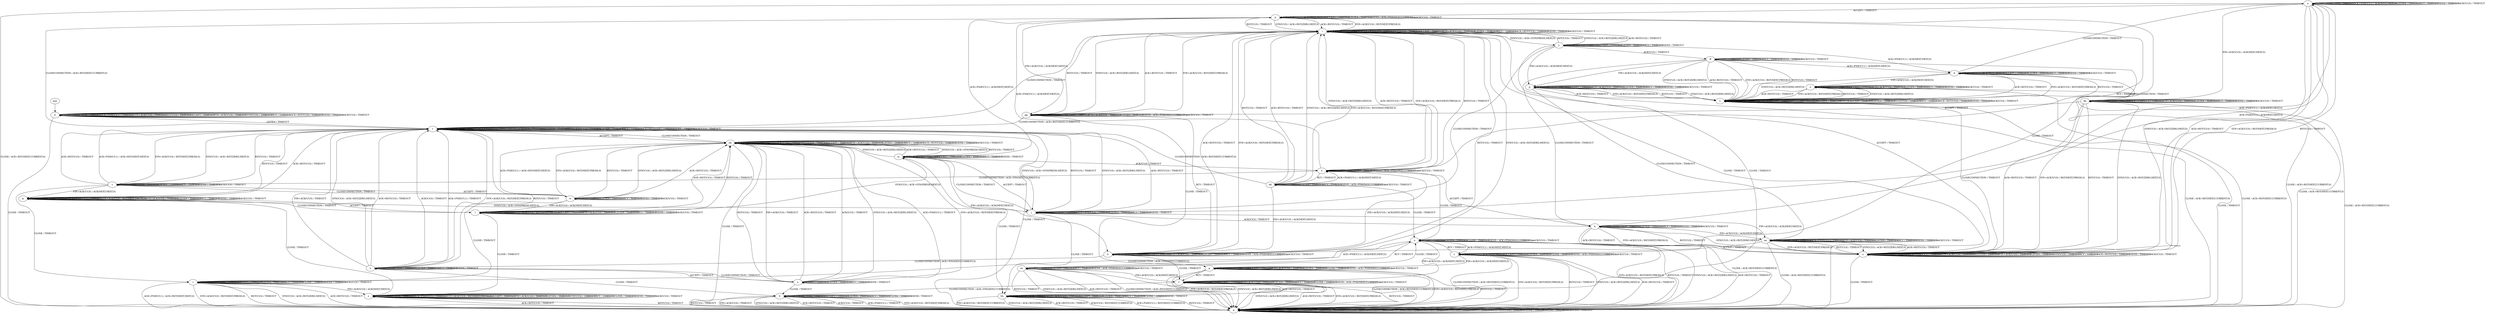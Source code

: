 digraph "" {
	graph ["Incoming time"=0.3940773010253906,
		"Outgoing time"=0.42550230026245117,
		Output="{'States': 39, 'Transitions': 495, 'Filename': '../results/tcp_rerun/TCP_Windows8_Server-TCP_Windows8_Server-2.dot'}",
		Reference="{'States': 39, 'Transitions': 495, 'Filename': '../subjects/tcp/TCP_Windows8_Server.dot'}",
		Solver=yices,
		Updated="{'States': 39, 'Transitions': 495, 'Filename': '../subjects/tcp/TCP_Windows8_Server.dot'}",
		"f-measure"=1.0,
		precision=1.0,
		recall=1.0
	];
	a -> a	[key=0,
		label="CLOSECONNECTION / TIMEOUT"];
	a -> a	[key=1,
		label="ACK+PSH(V,V,1) / ACK(NEXT,NEXT,0)"];
	a -> a	[key=2,
		label="LISTEN / TIMEOUT"];
	a -> a	[key=3,
		label="RCV / TIMEOUT"];
	a -> a	[key=4,
		label="SEND / TIMEOUT"];
	a -> a	[key=5,
		label="ACK(V,V,0) / TIMEOUT"];
	a -> p	[key=0,
		label="ACCEPT / TIMEOUT"];
	a -> q	[key=0,
		label="CLOSE / ACK+RST(NEXT,CURRENT,0)"];
	a -> x	[key=0,
		label="SYN+ACK(V,V,0) / RST(NEXT,FRESH,0)"];
	a -> x	[key=1,
		label="RST(V,V,0) / TIMEOUT"];
	a -> x	[key=2,
		label="SYN(V,V,0) / ACK+RST(ZERO,NEXT,0)"];
	a -> x	[key=3,
		label="ACK+RST(V,V,0) / TIMEOUT"];
	a -> kk	[key=0,
		label="FIN+ACK(V,V,0) / ACK(NEXT,NEXT,0)"];
	b -> b	[key=0,
		label="ACK+PSH(V,V,1) / TIMEOUT"];
	b -> b	[key=1,
		label="ACCEPT / TIMEOUT"];
	b -> b	[key=2,
		label="FIN+ACK(V,V,0) / TIMEOUT"];
	b -> b	[key=3,
		label="LISTEN / TIMEOUT"];
	b -> b	[key=4,
		label="RCV / TIMEOUT"];
	b -> b	[key=5,
		label="SEND / ACK+PSH(NEXT,CURRENT,1)"];
	b -> b	[key=6,
		label="ACK(V,V,0) / TIMEOUT"];
	b -> f	[key=0,
		label="CLOSE / TIMEOUT"];
	b -> i	[key=0,
		label="SYN+ACK(V,V,0) / RST(NEXT,FRESH,0)"];
	b -> i	[key=1,
		label="RST(V,V,0) / TIMEOUT"];
	b -> i	[key=2,
		label="SYN(V,V,0) / ACK+RST(ZERO,NEXT,0)"];
	b -> i	[key=3,
		label="ACK+RST(V,V,0) / TIMEOUT"];
	b -> n	[key=0,
		label="CLOSECONNECTION / ACK+FIN(NEXT,CURRENT,0)"];
	c -> c	[key=0,
		label="CLOSECONNECTION / TIMEOUT"];
	c -> c	[key=1,
		label="LISTEN / TIMEOUT"];
	c -> c	[key=2,
		label="RCV / TIMEOUT"];
	c -> c	[key=3,
		label="SEND / TIMEOUT"];
	c -> c	[key=4,
		label="ACK(V,V,0) / TIMEOUT"];
	c -> m	[key=0,
		label="FIN+ACK(V,V,0) / ACK(NEXT,NEXT,0)"];
	c -> r	[key=0,
		label="CLOSE / TIMEOUT"];
	c -> t	[key=0,
		label="ACK+PSH(V,V,1) / ACK+RST(NEXT,NEXT,0)"];
	c -> t	[key=1,
		label="SYN+ACK(V,V,0) / RST(NEXT,FRESH,0)"];
	c -> t	[key=2,
		label="RST(V,V,0) / TIMEOUT"];
	c -> t	[key=3,
		label="SYN(V,V,0) / ACK+RST(ZERO,NEXT,0)"];
	c -> t	[key=4,
		label="ACK+RST(V,V,0) / TIMEOUT"];
	c -> w	[key=0,
		label="ACCEPT / TIMEOUT"];
	d -> a	[key=0,
		label="CLOSECONNECTION / TIMEOUT"];
	d -> d	[key=0,
		label="ACK+PSH(V,V,1) / ACK(NEXT,NEXT,0)"];
	d -> d	[key=1,
		label="ACCEPT / TIMEOUT"];
	d -> d	[key=2,
		label="LISTEN / TIMEOUT"];
	d -> d	[key=3,
		label="RCV / TIMEOUT"];
	d -> d	[key=4,
		label="SEND / TIMEOUT"];
	d -> d	[key=5,
		label="ACK(V,V,0) / TIMEOUT"];
	d -> o	[key=0,
		label="FIN+ACK(V,V,0) / ACK(NEXT,NEXT,0)"];
	d -> q	[key=0,
		label="CLOSE / ACK+RST(NEXT,CURRENT,0)"];
	d -> s	[key=0,
		label="SYN+ACK(V,V,0) / RST(NEXT,FRESH,0)"];
	d -> s	[key=1,
		label="RST(V,V,0) / TIMEOUT"];
	d -> s	[key=2,
		label="SYN(V,V,0) / ACK+RST(ZERO,NEXT,0)"];
	d -> s	[key=3,
		label="ACK+RST(V,V,0) / TIMEOUT"];
	e -> e	[key=0,
		label="ACCEPT / TIMEOUT"];
	e -> e	[key=1,
		label="LISTEN / TIMEOUT"];
	e -> e	[key=2,
		label="RCV / TIMEOUT"];
	e -> e	[key=3,
		label="SEND / TIMEOUT"];
	e -> n	[key=0,
		label="CLOSECONNECTION / TIMEOUT"];
	e -> bb	[key=0,
		label="ACK+PSH(V,V,1) / TIMEOUT"];
	e -> bb	[key=1,
		label="SYN+ACK(V,V,0) / RST(NEXT,FRESH,0)"];
	e -> bb	[key=2,
		label="RST(V,V,0) / TIMEOUT"];
	e -> bb	[key=3,
		label="FIN+ACK(V,V,0) / TIMEOUT"];
	e -> bb	[key=4,
		label="SYN(V,V,0) / ACK+RST(ZERO,NEXT,0)"];
	e -> bb	[key=5,
		label="ACK+RST(V,V,0) / TIMEOUT"];
	e -> bb	[key=6,
		label="ACK(V,V,0) / TIMEOUT"];
	e -> ll	[key=0,
		label="CLOSE / TIMEOUT"];
	f -> f	[key=0,
		label="ACK+PSH(V,V,1) / TIMEOUT"];
	f -> f	[key=1,
		label="ACCEPT / TIMEOUT"];
	f -> f	[key=2,
		label="FIN+ACK(V,V,0) / TIMEOUT"];
	f -> f	[key=3,
		label="LISTEN / TIMEOUT"];
	f -> f	[key=4,
		label="RCV / TIMEOUT"];
	f -> f	[key=5,
		label="CLOSE / TIMEOUT"];
	f -> f	[key=6,
		label="SEND / ACK+PSH(NEXT,CURRENT,1)"];
	f -> f	[key=7,
		label="ACK(V,V,0) / TIMEOUT"];
	f -> q	[key=0,
		label="SYN+ACK(V,V,0) / RST(NEXT,FRESH,0)"];
	f -> q	[key=1,
		label="RST(V,V,0) / TIMEOUT"];
	f -> q	[key=2,
		label="SYN(V,V,0) / ACK+RST(ZERO,NEXT,0)"];
	f -> q	[key=3,
		label="ACK+RST(V,V,0) / TIMEOUT"];
	f -> ll	[key=0,
		label="CLOSECONNECTION / ACK+FIN(NEXT,CURRENT,0)"];
	g -> f	[key=0,
		label="RCV / TIMEOUT"];
	g -> g	[key=0,
		label="ACK+PSH(V,V,1) / TIMEOUT"];
	g -> g	[key=1,
		label="ACCEPT / TIMEOUT"];
	g -> g	[key=2,
		label="FIN+ACK(V,V,0) / TIMEOUT"];
	g -> g	[key=3,
		label="LISTEN / TIMEOUT"];
	g -> g	[key=4,
		label="CLOSE / TIMEOUT"];
	g -> g	[key=5,
		label="SEND / ACK+PSH(NEXT,CURRENT,1)"];
	g -> g	[key=6,
		label="ACK(V,V,0) / TIMEOUT"];
	g -> q	[key=0,
		label="CLOSECONNECTION / ACK+RST(NEXT,CURRENT,0)"];
	g -> q	[key=1,
		label="SYN+ACK(V,V,0) / RST(NEXT,FRESH,0)"];
	g -> q	[key=2,
		label="RST(V,V,0) / TIMEOUT"];
	g -> q	[key=3,
		label="SYN(V,V,0) / ACK+RST(ZERO,NEXT,0)"];
	g -> q	[key=4,
		label="ACK+RST(V,V,0) / TIMEOUT"];
	h -> h	[key=0,
		label="CLOSECONNECTION / TIMEOUT"];
	h -> h	[key=1,
		label="ACK+PSH(V,V,1) / TIMEOUT"];
	h -> h	[key=2,
		label="SYN+ACK(V,V,0) / TIMEOUT"];
	h -> h	[key=3,
		label="RST(V,V,0) / TIMEOUT"];
	h -> h	[key=4,
		label="ACCEPT / TIMEOUT"];
	h -> h	[key=5,
		label="FIN+ACK(V,V,0) / TIMEOUT"];
	h -> h	[key=6,
		label="SYN(V,V,0) / TIMEOUT"];
	h -> h	[key=7,
		label="RCV / TIMEOUT"];
	h -> h	[key=8,
		label="ACK+RST(V,V,0) / TIMEOUT"];
	h -> h	[key=9,
		label="SEND / TIMEOUT"];
	h -> h	[key=10,
		label="ACK(V,V,0) / TIMEOUT"];
	h -> q	[key=0,
		label="CLOSE / TIMEOUT"];
	h -> t	[key=0,
		label="LISTEN / TIMEOUT"];
	i -> i	[key=0,
		label="ACK+PSH(V,V,1) / TIMEOUT"];
	i -> i	[key=1,
		label="SYN+ACK(V,V,0) / TIMEOUT"];
	i -> i	[key=2,
		label="RST(V,V,0) / TIMEOUT"];
	i -> i	[key=3,
		label="ACCEPT / TIMEOUT"];
	i -> i	[key=4,
		label="FIN+ACK(V,V,0) / TIMEOUT"];
	i -> i	[key=5,
		label="LISTEN / TIMEOUT"];
	i -> i	[key=6,
		label="RCV / TIMEOUT"];
	i -> i	[key=7,
		label="ACK+RST(V,V,0) / TIMEOUT"];
	i -> i	[key=8,
		label="SEND / TIMEOUT"];
	i -> i	[key=9,
		label="ACK(V,V,0) / TIMEOUT"];
	i -> q	[key=0,
		label="CLOSE / TIMEOUT"];
	i -> t	[key=0,
		label="CLOSECONNECTION / TIMEOUT"];
	i -> y	[key=0,
		label="SYN(V,V,0) / ACK+SYN(FRESH,NEXT,0)"];
	j -> a	[key=0,
		label="ACK+PSH(V,V,1) / ACK(NEXT,NEXT,0)"];
	j -> j	[key=0,
		label="CLOSECONNECTION / TIMEOUT"];
	j -> j	[key=1,
		label="SYN+ACK(V,V,0) / TIMEOUT"];
	j -> j	[key=2,
		label="LISTEN / TIMEOUT"];
	j -> j	[key=3,
		label="RCV / TIMEOUT"];
	j -> j	[key=4,
		label="SEND / TIMEOUT"];
	j -> k	[key=0,
		label="ACK(V,V,0) / TIMEOUT"];
	j -> t	[key=0,
		label="RST(V,V,0) / TIMEOUT"];
	j -> t	[key=1,
		label="SYN(V,V,0) / ACK+RST(ZERO,NEXT,0)"];
	j -> t	[key=2,
		label="ACK+RST(V,V,0) / TIMEOUT"];
	j -> aa	[key=0,
		label="FIN+ACK(V,V,0) / ACK(NEXT,NEXT,0)"];
	j -> cc	[key=0,
		label="ACCEPT / TIMEOUT"];
	j -> hh	[key=0,
		label="CLOSE / TIMEOUT"];
	k -> a	[key=0,
		label="ACK+PSH(V,V,1) / ACK(NEXT,NEXT,0)"];
	k -> k	[key=0,
		label="CLOSECONNECTION / TIMEOUT"];
	k -> k	[key=1,
		label="LISTEN / TIMEOUT"];
	k -> k	[key=2,
		label="RCV / TIMEOUT"];
	k -> k	[key=3,
		label="SEND / TIMEOUT"];
	k -> k	[key=4,
		label="ACK(V,V,0) / TIMEOUT"];
	k -> q	[key=0,
		label="CLOSE / ACK+RST(NEXT,CURRENT,0)"];
	k -> x	[key=0,
		label="SYN+ACK(V,V,0) / RST(NEXT,FRESH,0)"];
	k -> x	[key=1,
		label="RST(V,V,0) / TIMEOUT"];
	k -> x	[key=2,
		label="SYN(V,V,0) / ACK+RST(ZERO,NEXT,0)"];
	k -> x	[key=3,
		label="ACK+RST(V,V,0) / TIMEOUT"];
	k -> aa	[key=0,
		label="FIN+ACK(V,V,0) / ACK(NEXT,NEXT,0)"];
	k -> ii	[key=0,
		label="ACCEPT / TIMEOUT"];
	l -> l	[key=0,
		label="ACK+PSH(V,V,1) / TIMEOUT"];
	l -> l	[key=1,
		label="SYN+ACK(V,V,0) / RST(NEXT,FRESH,0)"];
	l -> l	[key=2,
		label="ACCEPT / TIMEOUT"];
	l -> l	[key=3,
		label="FIN+ACK(V,V,0) / TIMEOUT"];
	l -> l	[key=4,
		label="LISTEN / TIMEOUT"];
	l -> l	[key=5,
		label="RCV / TIMEOUT"];
	l -> l	[key=6,
		label="SEND / TIMEOUT"];
	l -> l	[key=7,
		label="ACK(V,V,0) / TIMEOUT"];
	l -> m	[key=0,
		label="CLOSECONNECTION / TIMEOUT"];
	l -> z	[key=0,
		label="CLOSE / TIMEOUT"];
	l -> bb	[key=0,
		label="RST(V,V,0) / TIMEOUT"];
	l -> bb	[key=1,
		label="ACK+RST(V,V,0) / TIMEOUT"];
	l -> cc	[key=0,
		label="SYN(V,V,0) / ACK+SYN(FRESH,NEXT,0)"];
	m -> j	[key=0,
		label="SYN(V,V,0) / ACK+SYN(FRESH,NEXT,0)"];
	m -> l	[key=0,
		label="ACCEPT / TIMEOUT"];
	m -> m	[key=0,
		label="CLOSECONNECTION / TIMEOUT"];
	m -> m	[key=1,
		label="ACK+PSH(V,V,1) / TIMEOUT"];
	m -> m	[key=2,
		label="SYN+ACK(V,V,0) / RST(NEXT,FRESH,0)"];
	m -> m	[key=3,
		label="FIN+ACK(V,V,0) / TIMEOUT"];
	m -> m	[key=4,
		label="LISTEN / TIMEOUT"];
	m -> m	[key=5,
		label="RCV / TIMEOUT"];
	m -> m	[key=6,
		label="SEND / TIMEOUT"];
	m -> m	[key=7,
		label="ACK(V,V,0) / TIMEOUT"];
	m -> t	[key=0,
		label="RST(V,V,0) / TIMEOUT"];
	m -> t	[key=1,
		label="ACK+RST(V,V,0) / TIMEOUT"];
	m -> z	[key=0,
		label="CLOSE / TIMEOUT"];
	n -> e	[key=0,
		label="ACCEPT / TIMEOUT"];
	n -> n	[key=0,
		label="CLOSECONNECTION / TIMEOUT"];
	n -> n	[key=1,
		label="LISTEN / TIMEOUT"];
	n -> n	[key=2,
		label="RCV / TIMEOUT"];
	n -> n	[key=3,
		label="SEND / TIMEOUT"];
	n -> t	[key=0,
		label="ACK+PSH(V,V,1) / TIMEOUT"];
	n -> t	[key=1,
		label="SYN+ACK(V,V,0) / RST(NEXT,FRESH,0)"];
	n -> t	[key=2,
		label="RST(V,V,0) / TIMEOUT"];
	n -> t	[key=3,
		label="FIN+ACK(V,V,0) / TIMEOUT"];
	n -> t	[key=4,
		label="SYN(V,V,0) / ACK+RST(ZERO,NEXT,0)"];
	n -> t	[key=5,
		label="ACK+RST(V,V,0) / TIMEOUT"];
	n -> t	[key=6,
		label="ACK(V,V,0) / TIMEOUT"];
	n -> ll	[key=0,
		label="CLOSE / TIMEOUT"];
	o -> o	[key=0,
		label="ACK+PSH(V,V,1) / TIMEOUT"];
	o -> o	[key=1,
		label="ACCEPT / TIMEOUT"];
	o -> o	[key=2,
		label="FIN+ACK(V,V,0) / TIMEOUT"];
	o -> o	[key=3,
		label="LISTEN / TIMEOUT"];
	o -> o	[key=4,
		label="RCV / TIMEOUT"];
	o -> o	[key=5,
		label="SEND / TIMEOUT"];
	o -> o	[key=6,
		label="ACK(V,V,0) / TIMEOUT"];
	o -> q	[key=0,
		label="CLOSE / ACK+RST(NEXT,CURRENT,0)"];
	o -> s	[key=0,
		label="SYN+ACK(V,V,0) / RST(NEXT,FRESH,0)"];
	o -> s	[key=1,
		label="RST(V,V,0) / TIMEOUT"];
	o -> s	[key=2,
		label="SYN(V,V,0) / ACK+RST(ZERO,NEXT,0)"];
	o -> s	[key=3,
		label="ACK+RST(V,V,0) / TIMEOUT"];
	o -> kk	[key=0,
		label="CLOSECONNECTION / TIMEOUT"];
	p -> i	[key=0,
		label="SYN+ACK(V,V,0) / RST(NEXT,FRESH,0)"];
	p -> i	[key=1,
		label="RST(V,V,0) / TIMEOUT"];
	p -> i	[key=2,
		label="SYN(V,V,0) / ACK+RST(ZERO,NEXT,0)"];
	p -> i	[key=3,
		label="ACK+RST(V,V,0) / TIMEOUT"];
	p -> p	[key=0,
		label="ACK+PSH(V,V,1) / ACK(NEXT,NEXT,0)"];
	p -> p	[key=1,
		label="ACCEPT / TIMEOUT"];
	p -> p	[key=2,
		label="LISTEN / TIMEOUT"];
	p -> p	[key=3,
		label="SEND / ACK+PSH(NEXT,CURRENT,1)"];
	p -> p	[key=4,
		label="ACK(V,V,0) / TIMEOUT"];
	p -> t	[key=0,
		label="CLOSECONNECTION / ACK+RST(NEXT,CURRENT,0)"];
	p -> v	[key=0,
		label="CLOSE / TIMEOUT"];
	p -> gg	[key=0,
		label="FIN+ACK(V,V,0) / ACK(NEXT,NEXT,0)"];
	p -> ii	[key=0,
		label="RCV / TIMEOUT"];
	q -> q	[key=0,
		label="CLOSECONNECTION / TIMEOUT"];
	q -> q	[key=1,
		label="ACK+PSH(V,V,1) / TIMEOUT"];
	q -> q	[key=2,
		label="SYN+ACK(V,V,0) / TIMEOUT"];
	q -> q	[key=3,
		label="RST(V,V,0) / TIMEOUT"];
	q -> q	[key=4,
		label="ACCEPT / TIMEOUT"];
	q -> q	[key=5,
		label="FIN+ACK(V,V,0) / TIMEOUT"];
	q -> q	[key=6,
		label="LISTEN / TIMEOUT"];
	q -> q	[key=7,
		label="SYN(V,V,0) / TIMEOUT"];
	q -> q	[key=8,
		label="RCV / TIMEOUT"];
	q -> q	[key=9,
		label="ACK+RST(V,V,0) / TIMEOUT"];
	q -> q	[key=10,
		label="CLOSE / TIMEOUT"];
	q -> q	[key=11,
		label="SEND / TIMEOUT"];
	q -> q	[key=12,
		label="ACK(V,V,0) / TIMEOUT"];
	r -> q	[key=0,
		label="ACK+PSH(V,V,1) / ACK+RST(NEXT,NEXT,0)"];
	r -> q	[key=1,
		label="SYN+ACK(V,V,0) / RST(NEXT,FRESH,0)"];
	r -> q	[key=2,
		label="RST(V,V,0) / TIMEOUT"];
	r -> q	[key=3,
		label="SYN(V,V,0) / ACK+RST(ZERO,NEXT,0)"];
	r -> q	[key=4,
		label="ACK+RST(V,V,0) / TIMEOUT"];
	r -> r	[key=0,
		label="CLOSECONNECTION / TIMEOUT"];
	r -> r	[key=1,
		label="ACCEPT / TIMEOUT"];
	r -> r	[key=2,
		label="LISTEN / TIMEOUT"];
	r -> r	[key=3,
		label="RCV / TIMEOUT"];
	r -> r	[key=4,
		label="CLOSE / TIMEOUT"];
	r -> r	[key=5,
		label="SEND / TIMEOUT"];
	r -> r	[key=6,
		label="ACK(V,V,0) / TIMEOUT"];
	r -> z	[key=0,
		label="FIN+ACK(V,V,0) / ACK(NEXT,NEXT,0)"];
	s -> q	[key=0,
		label="CLOSE / TIMEOUT"];
	s -> s	[key=0,
		label="ACK+PSH(V,V,1) / TIMEOUT"];
	s -> s	[key=1,
		label="SYN+ACK(V,V,0) / TIMEOUT"];
	s -> s	[key=2,
		label="RST(V,V,0) / TIMEOUT"];
	s -> s	[key=3,
		label="ACCEPT / TIMEOUT"];
	s -> s	[key=4,
		label="FIN+ACK(V,V,0) / TIMEOUT"];
	s -> s	[key=5,
		label="LISTEN / TIMEOUT"];
	s -> s	[key=6,
		label="SYN(V,V,0) / TIMEOUT"];
	s -> s	[key=7,
		label="RCV / TIMEOUT"];
	s -> s	[key=8,
		label="ACK+RST(V,V,0) / TIMEOUT"];
	s -> s	[key=9,
		label="SEND / TIMEOUT"];
	s -> s	[key=10,
		label="ACK(V,V,0) / TIMEOUT"];
	s -> x	[key=0,
		label="CLOSECONNECTION / TIMEOUT"];
	t -> j	[key=0,
		label="SYN(V,V,0) / ACK+SYN(FRESH,NEXT,0)"];
	t -> q	[key=0,
		label="CLOSE / TIMEOUT"];
	t -> t	[key=0,
		label="CLOSECONNECTION / TIMEOUT"];
	t -> t	[key=1,
		label="ACK+PSH(V,V,1) / TIMEOUT"];
	t -> t	[key=2,
		label="SYN+ACK(V,V,0) / TIMEOUT"];
	t -> t	[key=3,
		label="RST(V,V,0) / TIMEOUT"];
	t -> t	[key=4,
		label="FIN+ACK(V,V,0) / TIMEOUT"];
	t -> t	[key=5,
		label="LISTEN / TIMEOUT"];
	t -> t	[key=6,
		label="RCV / TIMEOUT"];
	t -> t	[key=7,
		label="ACK+RST(V,V,0) / TIMEOUT"];
	t -> t	[key=8,
		label="SEND / TIMEOUT"];
	t -> t	[key=9,
		label="ACK(V,V,0) / TIMEOUT"];
	t -> bb	[key=0,
		label="ACCEPT / TIMEOUT"];
	u -> f	[key=0,
		label="FIN+ACK(V,V,0) / ACK(NEXT,NEXT,0)"];
	u -> q	[key=0,
		label="SYN+ACK(V,V,0) / RST(NEXT,FRESH,0)"];
	u -> q	[key=1,
		label="RST(V,V,0) / TIMEOUT"];
	u -> q	[key=2,
		label="SYN(V,V,0) / ACK+RST(ZERO,NEXT,0)"];
	u -> q	[key=3,
		label="ACK+RST(V,V,0) / TIMEOUT"];
	u -> r	[key=0,
		label="CLOSECONNECTION / ACK+FIN(NEXT,CURRENT,0)"];
	u -> u	[key=0,
		label="ACCEPT / TIMEOUT"];
	u -> u	[key=1,
		label="LISTEN / TIMEOUT"];
	u -> u	[key=2,
		label="CLOSE / TIMEOUT"];
	u -> u	[key=3,
		label="SEND / ACK+PSH(NEXT,CURRENT,1)"];
	u -> u	[key=4,
		label="ACK(V,V,0) / TIMEOUT"];
	u -> v	[key=0,
		label="ACK+PSH(V,V,1) / ACK(NEXT,NEXT,0)"];
	u -> ee	[key=0,
		label="RCV / TIMEOUT"];
	v -> g	[key=0,
		label="FIN+ACK(V,V,0) / ACK(NEXT,NEXT,0)"];
	v -> q	[key=0,
		label="CLOSECONNECTION / ACK+RST(NEXT,CURRENT,0)"];
	v -> q	[key=1,
		label="SYN+ACK(V,V,0) / RST(NEXT,FRESH,0)"];
	v -> q	[key=2,
		label="RST(V,V,0) / TIMEOUT"];
	v -> q	[key=3,
		label="SYN(V,V,0) / ACK+RST(ZERO,NEXT,0)"];
	v -> q	[key=4,
		label="ACK+RST(V,V,0) / TIMEOUT"];
	v -> u	[key=0,
		label="RCV / TIMEOUT"];
	v -> v	[key=0,
		label="ACK+PSH(V,V,1) / ACK(NEXT,NEXT,0)"];
	v -> v	[key=1,
		label="ACCEPT / TIMEOUT"];
	v -> v	[key=2,
		label="LISTEN / TIMEOUT"];
	v -> v	[key=3,
		label="CLOSE / TIMEOUT"];
	v -> v	[key=4,
		label="SEND / ACK+PSH(NEXT,CURRENT,1)"];
	v -> v	[key=5,
		label="ACK(V,V,0) / TIMEOUT"];
	w -> c	[key=0,
		label="CLOSECONNECTION / TIMEOUT"];
	w -> l	[key=0,
		label="FIN+ACK(V,V,0) / ACK(NEXT,NEXT,0)"];
	w -> r	[key=0,
		label="CLOSE / TIMEOUT"];
	w -> w	[key=0,
		label="ACCEPT / TIMEOUT"];
	w -> w	[key=1,
		label="LISTEN / TIMEOUT"];
	w -> w	[key=2,
		label="RCV / TIMEOUT"];
	w -> w	[key=3,
		label="SEND / TIMEOUT"];
	w -> w	[key=4,
		label="ACK(V,V,0) / TIMEOUT"];
	w -> bb	[key=0,
		label="ACK+PSH(V,V,1) / ACK+RST(NEXT,NEXT,0)"];
	w -> bb	[key=1,
		label="SYN+ACK(V,V,0) / RST(NEXT,FRESH,0)"];
	w -> bb	[key=2,
		label="RST(V,V,0) / TIMEOUT"];
	w -> bb	[key=3,
		label="SYN(V,V,0) / ACK+RST(ZERO,NEXT,0)"];
	w -> bb	[key=4,
		label="ACK+RST(V,V,0) / TIMEOUT"];
	x -> i	[key=0,
		label="ACCEPT / TIMEOUT"];
	x -> q	[key=0,
		label="CLOSE / TIMEOUT"];
	x -> x	[key=0,
		label="CLOSECONNECTION / TIMEOUT"];
	x -> x	[key=1,
		label="ACK+PSH(V,V,1) / TIMEOUT"];
	x -> x	[key=2,
		label="SYN+ACK(V,V,0) / TIMEOUT"];
	x -> x	[key=3,
		label="RST(V,V,0) / TIMEOUT"];
	x -> x	[key=4,
		label="FIN+ACK(V,V,0) / TIMEOUT"];
	x -> x	[key=5,
		label="LISTEN / TIMEOUT"];
	x -> x	[key=6,
		label="SYN(V,V,0) / TIMEOUT"];
	x -> x	[key=7,
		label="RCV / TIMEOUT"];
	x -> x	[key=8,
		label="ACK+RST(V,V,0) / TIMEOUT"];
	x -> x	[key=9,
		label="SEND / TIMEOUT"];
	x -> x	[key=10,
		label="ACK(V,V,0) / TIMEOUT"];
	y -> d	[key=0,
		label="ACK+PSH(V,V,1) / ACK(NEXT,NEXT,0)"];
	y -> i	[key=0,
		label="RST(V,V,0) / TIMEOUT"];
	y -> i	[key=1,
		label="SYN(V,V,0) / ACK+RST(ZERO,NEXT,0)"];
	y -> i	[key=2,
		label="ACK+RST(V,V,0) / TIMEOUT"];
	y -> j	[key=0,
		label="CLOSECONNECTION / TIMEOUT"];
	y -> y	[key=0,
		label="SYN+ACK(V,V,0) / TIMEOUT"];
	y -> y	[key=1,
		label="ACCEPT / TIMEOUT"];
	y -> y	[key=2,
		label="LISTEN / TIMEOUT"];
	y -> y	[key=3,
		label="RCV / TIMEOUT"];
	y -> y	[key=4,
		label="SEND / TIMEOUT"];
	y -> ff	[key=0,
		label="ACK(V,V,0) / TIMEOUT"];
	y -> hh	[key=0,
		label="CLOSE / TIMEOUT"];
	y -> jj	[key=0,
		label="FIN+ACK(V,V,0) / ACK(NEXT,NEXT,0)"];
	z -> q	[key=0,
		label="RST(V,V,0) / TIMEOUT"];
	z -> q	[key=1,
		label="ACK+RST(V,V,0) / TIMEOUT"];
	z -> z	[key=0,
		label="CLOSECONNECTION / TIMEOUT"];
	z -> z	[key=1,
		label="ACK+PSH(V,V,1) / TIMEOUT"];
	z -> z	[key=2,
		label="SYN+ACK(V,V,0) / RST(NEXT,FRESH,0)"];
	z -> z	[key=3,
		label="ACCEPT / TIMEOUT"];
	z -> z	[key=4,
		label="FIN+ACK(V,V,0) / TIMEOUT"];
	z -> z	[key=5,
		label="LISTEN / TIMEOUT"];
	z -> z	[key=6,
		label="SYN(V,V,0) / TIMEOUT"];
	z -> z	[key=7,
		label="RCV / TIMEOUT"];
	z -> z	[key=8,
		label="CLOSE / TIMEOUT"];
	z -> z	[key=9,
		label="SEND / TIMEOUT"];
	z -> z	[key=10,
		label="ACK(V,V,0) / TIMEOUT"];
	aa -> b	[key=0,
		label="ACCEPT / TIMEOUT"];
	aa -> q	[key=0,
		label="CLOSE / ACK+RST(NEXT,CURRENT,0)"];
	aa -> x	[key=0,
		label="SYN+ACK(V,V,0) / RST(NEXT,FRESH,0)"];
	aa -> x	[key=1,
		label="RST(V,V,0) / TIMEOUT"];
	aa -> x	[key=2,
		label="SYN(V,V,0) / ACK+RST(ZERO,NEXT,0)"];
	aa -> x	[key=3,
		label="ACK+RST(V,V,0) / TIMEOUT"];
	aa -> aa	[key=0,
		label="CLOSECONNECTION / TIMEOUT"];
	aa -> aa	[key=1,
		label="ACK+PSH(V,V,1) / TIMEOUT"];
	aa -> aa	[key=2,
		label="FIN+ACK(V,V,0) / TIMEOUT"];
	aa -> aa	[key=3,
		label="LISTEN / TIMEOUT"];
	aa -> aa	[key=4,
		label="RCV / TIMEOUT"];
	aa -> aa	[key=5,
		label="SEND / TIMEOUT"];
	aa -> aa	[key=6,
		label="ACK(V,V,0) / TIMEOUT"];
	bb -> q	[key=0,
		label="CLOSE / TIMEOUT"];
	bb -> t	[key=0,
		label="CLOSECONNECTION / TIMEOUT"];
	bb -> bb	[key=0,
		label="ACK+PSH(V,V,1) / TIMEOUT"];
	bb -> bb	[key=1,
		label="SYN+ACK(V,V,0) / TIMEOUT"];
	bb -> bb	[key=2,
		label="RST(V,V,0) / TIMEOUT"];
	bb -> bb	[key=3,
		label="ACCEPT / TIMEOUT"];
	bb -> bb	[key=4,
		label="FIN+ACK(V,V,0) / TIMEOUT"];
	bb -> bb	[key=5,
		label="LISTEN / TIMEOUT"];
	bb -> bb	[key=6,
		label="RCV / TIMEOUT"];
	bb -> bb	[key=7,
		label="ACK+RST(V,V,0) / TIMEOUT"];
	bb -> bb	[key=8,
		label="SEND / TIMEOUT"];
	bb -> bb	[key=9,
		label="ACK(V,V,0) / TIMEOUT"];
	bb -> cc	[key=0,
		label="SYN(V,V,0) / ACK+SYN(FRESH,NEXT,0)"];
	cc -> b	[key=0,
		label="FIN+ACK(V,V,0) / ACK(NEXT,NEXT,0)"];
	cc -> j	[key=0,
		label="CLOSECONNECTION / TIMEOUT"];
	cc -> p	[key=0,
		label="ACK+PSH(V,V,1) / ACK(NEXT,NEXT,0)"];
	cc -> bb	[key=0,
		label="RST(V,V,0) / TIMEOUT"];
	cc -> bb	[key=1,
		label="SYN(V,V,0) / ACK+RST(ZERO,NEXT,0)"];
	cc -> bb	[key=2,
		label="ACK+RST(V,V,0) / TIMEOUT"];
	cc -> cc	[key=0,
		label="SYN+ACK(V,V,0) / TIMEOUT"];
	cc -> cc	[key=1,
		label="ACCEPT / TIMEOUT"];
	cc -> cc	[key=2,
		label="LISTEN / TIMEOUT"];
	cc -> cc	[key=3,
		label="RCV / TIMEOUT"];
	cc -> cc	[key=4,
		label="SEND / TIMEOUT"];
	cc -> hh	[key=0,
		label="CLOSE / TIMEOUT"];
	cc -> ii	[key=0,
		label="ACK(V,V,0) / TIMEOUT"];
	dd -> b	[key=0,
		label="FIN+ACK(V,V,0) / ACK(NEXT,NEXT,0)"];
	dd -> i	[key=0,
		label="SYN+ACK(V,V,0) / RST(NEXT,FRESH,0)"];
	dd -> i	[key=1,
		label="RST(V,V,0) / TIMEOUT"];
	dd -> i	[key=2,
		label="SYN(V,V,0) / ACK+RST(ZERO,NEXT,0)"];
	dd -> i	[key=3,
		label="ACK+RST(V,V,0) / TIMEOUT"];
	dd -> t	[key=0,
		label="CLOSECONNECTION / ACK+RST(NEXT,CURRENT,0)"];
	dd -> u	[key=0,
		label="CLOSE / TIMEOUT"];
	dd -> dd	[key=0,
		label="ACCEPT / TIMEOUT"];
	dd -> dd	[key=1,
		label="LISTEN / TIMEOUT"];
	dd -> dd	[key=2,
		label="RCV / TIMEOUT"];
	dd -> dd	[key=3,
		label="SEND / ACK+PSH(NEXT,CURRENT,1)"];
	dd -> dd	[key=4,
		label="ACK(V,V,0) / TIMEOUT"];
	dd -> ii	[key=0,
		label="ACK+PSH(V,V,1) / ACK(NEXT,NEXT,0)"];
	ee -> f	[key=0,
		label="FIN+ACK(V,V,0) / ACK(NEXT,NEXT,0)"];
	ee -> q	[key=0,
		label="CLOSECONNECTION / ACK+RST(NEXT,CURRENT,0)"];
	ee -> q	[key=1,
		label="SYN+ACK(V,V,0) / RST(NEXT,FRESH,0)"];
	ee -> q	[key=2,
		label="RST(V,V,0) / TIMEOUT"];
	ee -> q	[key=3,
		label="SYN(V,V,0) / ACK+RST(ZERO,NEXT,0)"];
	ee -> q	[key=4,
		label="ACK+RST(V,V,0) / TIMEOUT"];
	ee -> u	[key=0,
		label="ACK+PSH(V,V,1) / ACK(NEXT,NEXT,0)"];
	ee -> u	[key=1,
		label="CLOSE / TIMEOUT"];
	ee -> ee	[key=0,
		label="ACCEPT / TIMEOUT"];
	ee -> ee	[key=1,
		label="LISTEN / TIMEOUT"];
	ee -> ee	[key=2,
		label="RCV / TIMEOUT"];
	ee -> ee	[key=3,
		label="SEND / ACK+PSH(NEXT,CURRENT,1)"];
	ee -> ee	[key=4,
		label="ACK(V,V,0) / TIMEOUT"];
	ff -> d	[key=0,
		label="ACK+PSH(V,V,1) / ACK(NEXT,NEXT,0)"];
	ff -> k	[key=0,
		label="CLOSECONNECTION / TIMEOUT"];
	ff -> q	[key=0,
		label="CLOSE / ACK+RST(NEXT,CURRENT,0)"];
	ff -> s	[key=0,
		label="SYN+ACK(V,V,0) / RST(NEXT,FRESH,0)"];
	ff -> s	[key=1,
		label="RST(V,V,0) / TIMEOUT"];
	ff -> s	[key=2,
		label="SYN(V,V,0) / ACK+RST(ZERO,NEXT,0)"];
	ff -> s	[key=3,
		label="ACK+RST(V,V,0) / TIMEOUT"];
	ff -> ff	[key=0,
		label="ACCEPT / TIMEOUT"];
	ff -> ff	[key=1,
		label="LISTEN / TIMEOUT"];
	ff -> ff	[key=2,
		label="RCV / TIMEOUT"];
	ff -> ff	[key=3,
		label="SEND / TIMEOUT"];
	ff -> ff	[key=4,
		label="ACK(V,V,0) / TIMEOUT"];
	ff -> jj	[key=0,
		label="FIN+ACK(V,V,0) / ACK(NEXT,NEXT,0)"];
	gg -> b	[key=0,
		label="RCV / TIMEOUT"];
	gg -> g	[key=0,
		label="CLOSE / TIMEOUT"];
	gg -> i	[key=0,
		label="SYN+ACK(V,V,0) / RST(NEXT,FRESH,0)"];
	gg -> i	[key=1,
		label="RST(V,V,0) / TIMEOUT"];
	gg -> i	[key=2,
		label="SYN(V,V,0) / ACK+RST(ZERO,NEXT,0)"];
	gg -> i	[key=3,
		label="ACK+RST(V,V,0) / TIMEOUT"];
	gg -> t	[key=0,
		label="CLOSECONNECTION / ACK+RST(NEXT,CURRENT,0)"];
	gg -> gg	[key=0,
		label="ACK+PSH(V,V,1) / TIMEOUT"];
	gg -> gg	[key=1,
		label="ACCEPT / TIMEOUT"];
	gg -> gg	[key=2,
		label="FIN+ACK(V,V,0) / TIMEOUT"];
	gg -> gg	[key=3,
		label="LISTEN / TIMEOUT"];
	gg -> gg	[key=4,
		label="SEND / ACK+PSH(NEXT,CURRENT,1)"];
	gg -> gg	[key=5,
		label="ACK(V,V,0) / TIMEOUT"];
	hh -> q	[key=0,
		label="ACK+PSH(V,V,1) / RST(NEXT,CURRENT,0)"];
	hh -> q	[key=1,
		label="RST(V,V,0) / TIMEOUT"];
	hh -> q	[key=2,
		label="FIN+ACK(V,V,0) / RST(NEXT,CURRENT,0)"];
	hh -> q	[key=3,
		label="SYN(V,V,0) / ACK+RST(ZERO,NEXT,0)"];
	hh -> q	[key=4,
		label="ACK+RST(V,V,0) / TIMEOUT"];
	hh -> q	[key=5,
		label="ACK(V,V,0) / RST(NEXT,CURRENT,0)"];
	hh -> hh	[key=0,
		label="CLOSECONNECTION / TIMEOUT"];
	hh -> hh	[key=1,
		label="SYN+ACK(V,V,0) / TIMEOUT"];
	hh -> hh	[key=2,
		label="ACCEPT / TIMEOUT"];
	hh -> hh	[key=3,
		label="LISTEN / TIMEOUT"];
	hh -> hh	[key=4,
		label="RCV / TIMEOUT"];
	hh -> hh	[key=5,
		label="CLOSE / TIMEOUT"];
	hh -> hh	[key=6,
		label="SEND / TIMEOUT"];
	ii -> b	[key=0,
		label="FIN+ACK(V,V,0) / ACK(NEXT,NEXT,0)"];
	ii -> c	[key=0,
		label="CLOSECONNECTION / ACK+FIN(NEXT,CURRENT,0)"];
	ii -> i	[key=0,
		label="SYN+ACK(V,V,0) / RST(NEXT,FRESH,0)"];
	ii -> i	[key=1,
		label="RST(V,V,0) / TIMEOUT"];
	ii -> i	[key=2,
		label="SYN(V,V,0) / ACK+RST(ZERO,NEXT,0)"];
	ii -> i	[key=3,
		label="ACK+RST(V,V,0) / TIMEOUT"];
	ii -> p	[key=0,
		label="ACK+PSH(V,V,1) / ACK(NEXT,NEXT,0)"];
	ii -> u	[key=0,
		label="CLOSE / TIMEOUT"];
	ii -> dd	[key=0,
		label="RCV / TIMEOUT"];
	ii -> ii	[key=0,
		label="ACCEPT / TIMEOUT"];
	ii -> ii	[key=1,
		label="LISTEN / TIMEOUT"];
	ii -> ii	[key=2,
		label="SEND / ACK+PSH(NEXT,CURRENT,1)"];
	ii -> ii	[key=3,
		label="ACK(V,V,0) / TIMEOUT"];
	jj -> q	[key=0,
		label="CLOSE / ACK+RST(NEXT,CURRENT,0)"];
	jj -> s	[key=0,
		label="SYN+ACK(V,V,0) / RST(NEXT,FRESH,0)"];
	jj -> s	[key=1,
		label="RST(V,V,0) / TIMEOUT"];
	jj -> s	[key=2,
		label="SYN(V,V,0) / ACK+RST(ZERO,NEXT,0)"];
	jj -> s	[key=3,
		label="ACK+RST(V,V,0) / TIMEOUT"];
	jj -> aa	[key=0,
		label="CLOSECONNECTION / TIMEOUT"];
	jj -> jj	[key=0,
		label="ACK+PSH(V,V,1) / TIMEOUT"];
	jj -> jj	[key=1,
		label="ACCEPT / TIMEOUT"];
	jj -> jj	[key=2,
		label="FIN+ACK(V,V,0) / TIMEOUT"];
	jj -> jj	[key=3,
		label="LISTEN / TIMEOUT"];
	jj -> jj	[key=4,
		label="RCV / TIMEOUT"];
	jj -> jj	[key=5,
		label="SEND / TIMEOUT"];
	jj -> jj	[key=6,
		label="ACK(V,V,0) / TIMEOUT"];
	kk -> q	[key=0,
		label="CLOSE / ACK+RST(NEXT,CURRENT,0)"];
	kk -> x	[key=0,
		label="SYN+ACK(V,V,0) / RST(NEXT,FRESH,0)"];
	kk -> x	[key=1,
		label="RST(V,V,0) / TIMEOUT"];
	kk -> x	[key=2,
		label="SYN(V,V,0) / ACK+RST(ZERO,NEXT,0)"];
	kk -> x	[key=3,
		label="ACK+RST(V,V,0) / TIMEOUT"];
	kk -> gg	[key=0,
		label="ACCEPT / TIMEOUT"];
	kk -> kk	[key=0,
		label="CLOSECONNECTION / TIMEOUT"];
	kk -> kk	[key=1,
		label="ACK+PSH(V,V,1) / TIMEOUT"];
	kk -> kk	[key=2,
		label="FIN+ACK(V,V,0) / TIMEOUT"];
	kk -> kk	[key=3,
		label="LISTEN / TIMEOUT"];
	kk -> kk	[key=4,
		label="RCV / TIMEOUT"];
	kk -> kk	[key=5,
		label="SEND / TIMEOUT"];
	kk -> kk	[key=6,
		label="ACK(V,V,0) / TIMEOUT"];
	ll -> q	[key=0,
		label="ACK+PSH(V,V,1) / TIMEOUT"];
	ll -> q	[key=1,
		label="SYN+ACK(V,V,0) / RST(NEXT,FRESH,0)"];
	ll -> q	[key=2,
		label="RST(V,V,0) / TIMEOUT"];
	ll -> q	[key=3,
		label="FIN+ACK(V,V,0) / TIMEOUT"];
	ll -> q	[key=4,
		label="SYN(V,V,0) / ACK+RST(ZERO,NEXT,0)"];
	ll -> q	[key=5,
		label="ACK+RST(V,V,0) / TIMEOUT"];
	ll -> q	[key=6,
		label="ACK(V,V,0) / TIMEOUT"];
	ll -> ll	[key=0,
		label="CLOSECONNECTION / TIMEOUT"];
	ll -> ll	[key=1,
		label="ACCEPT / TIMEOUT"];
	ll -> ll	[key=2,
		label="LISTEN / TIMEOUT"];
	ll -> ll	[key=3,
		label="RCV / TIMEOUT"];
	ll -> ll	[key=4,
		label="CLOSE / TIMEOUT"];
	ll -> ll	[key=5,
		label="SEND / TIMEOUT"];
	mm -> h	[key=0];
}
